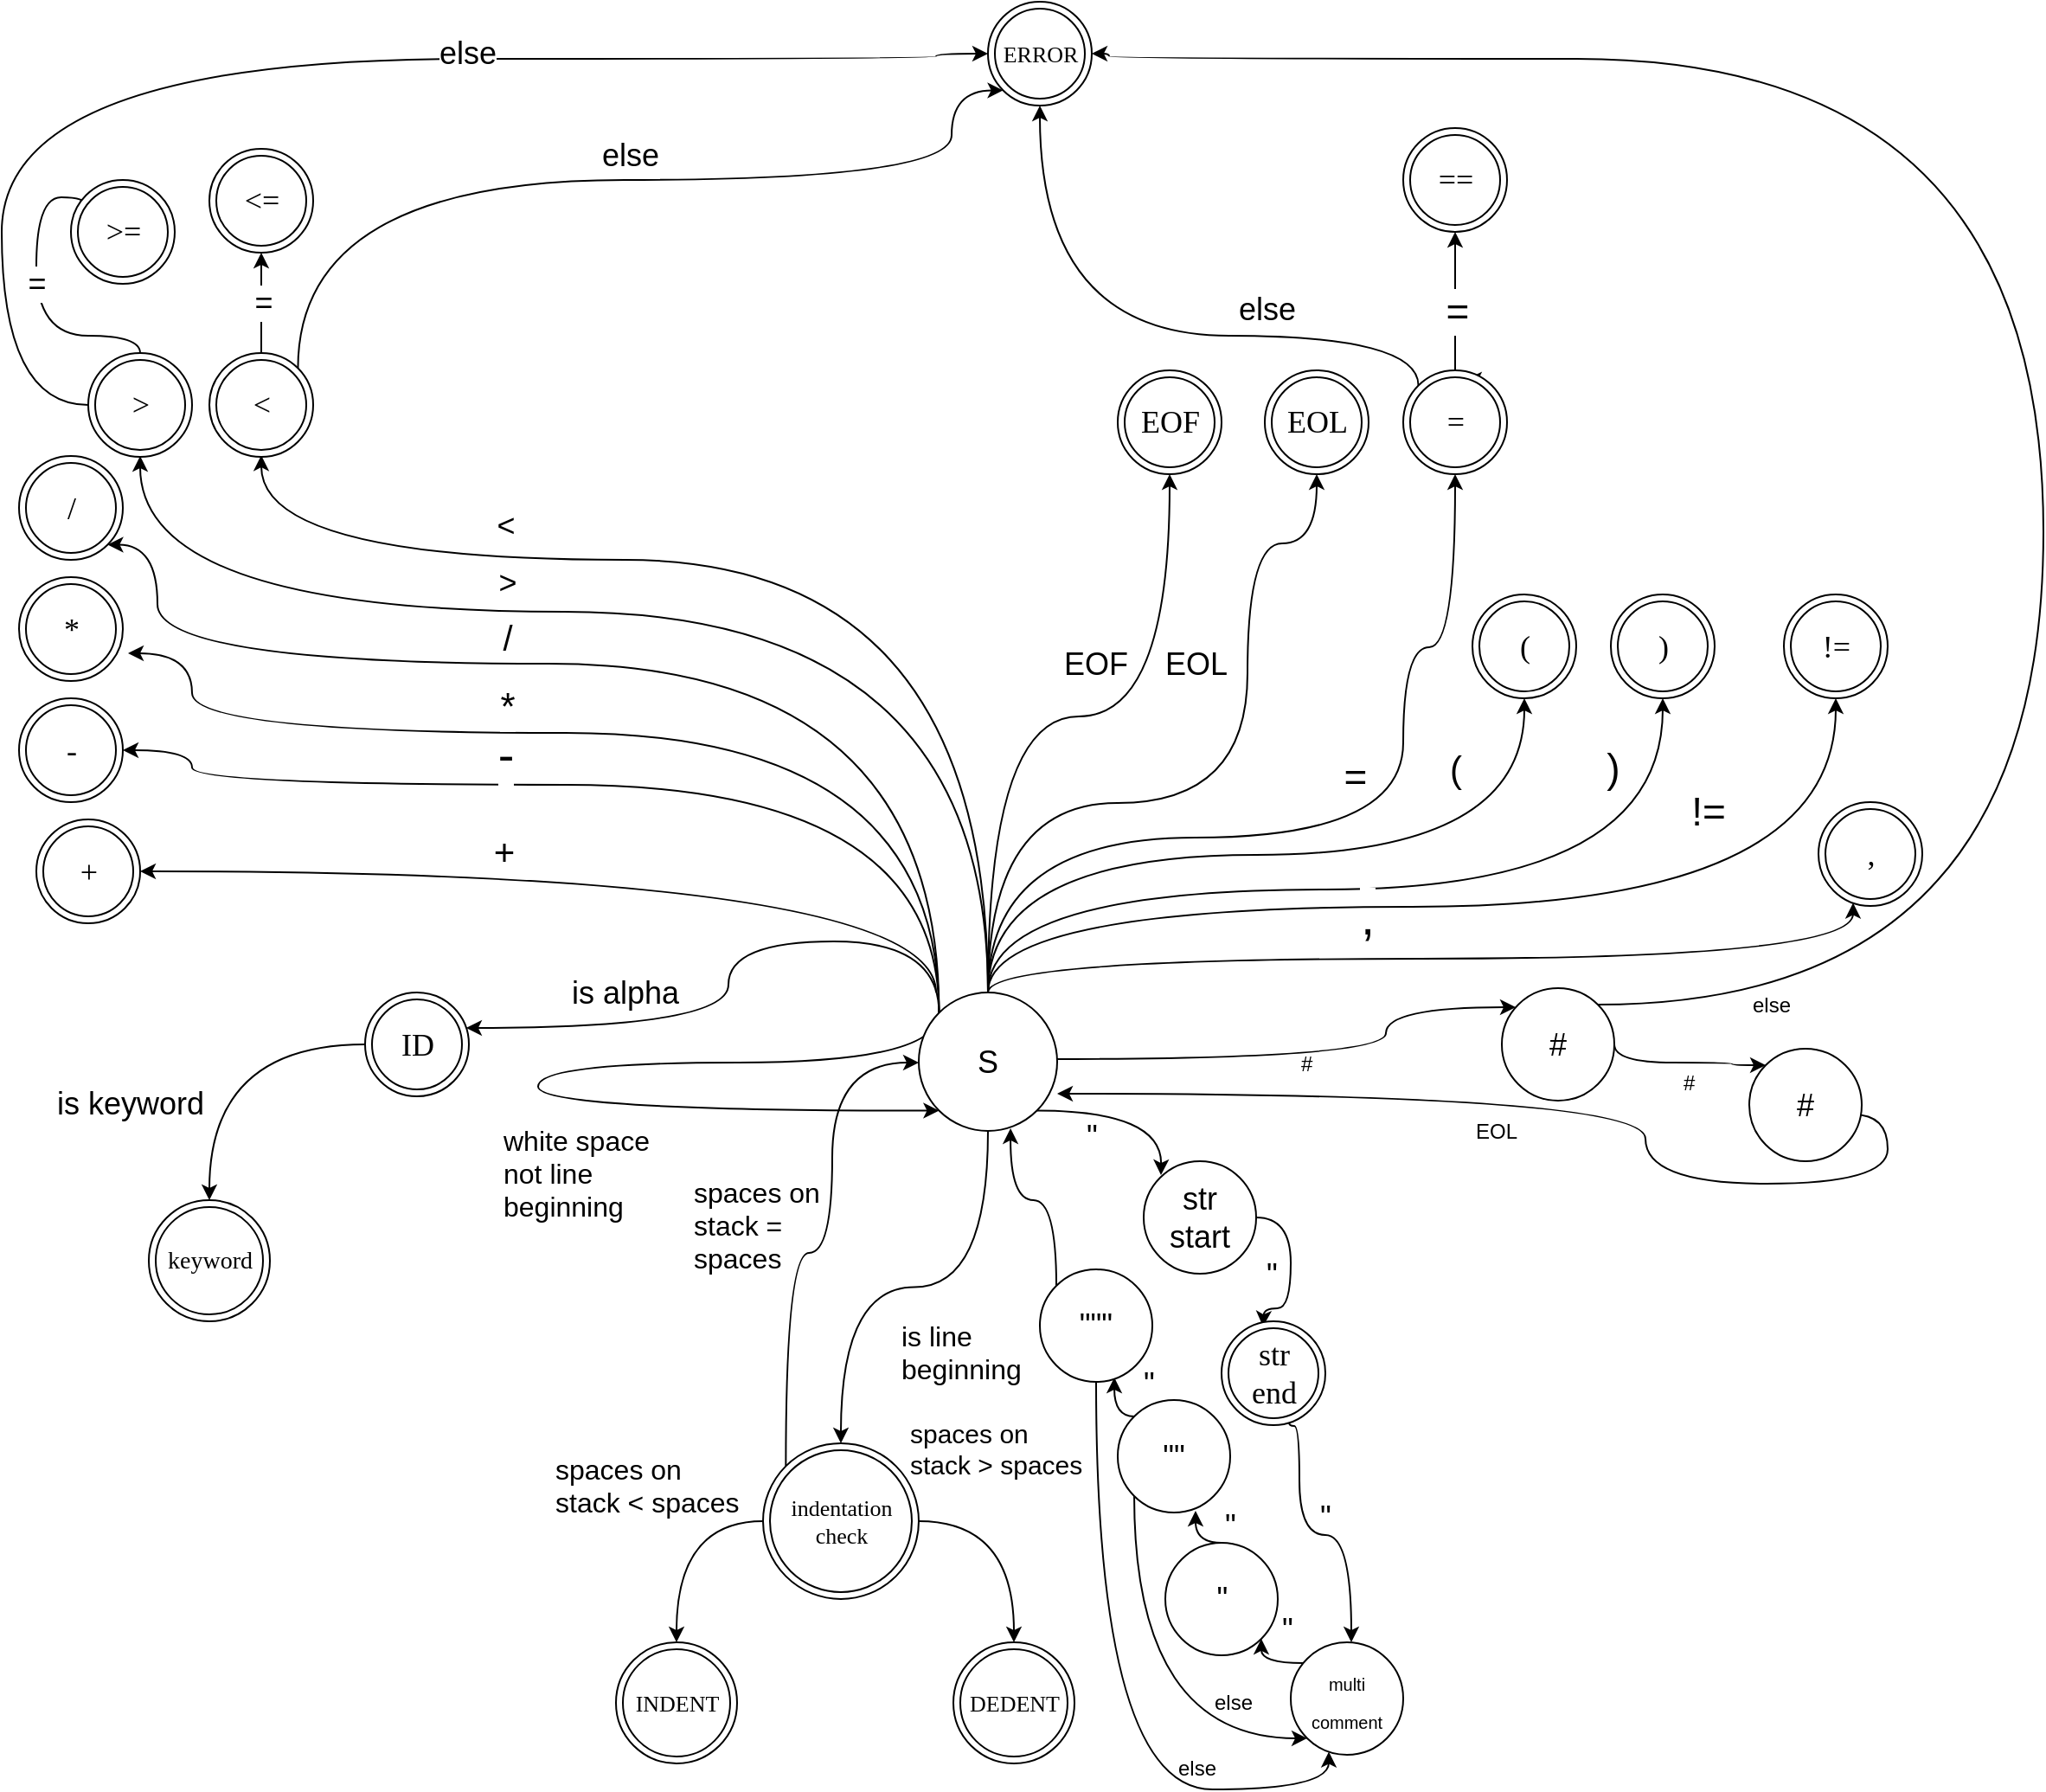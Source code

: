 <mxfile version="12.1.1" type="device" pages="1"><diagram id="ookkSnt-5DKXbz4JokuE" name="Page-1"><mxGraphModel dx="1339" dy="1917" grid="1" gridSize="10" guides="1" tooltips="1" connect="1" arrows="1" fold="1" page="1" pageScale="1" pageWidth="827" pageHeight="1169" math="0" shadow="0"><root><mxCell id="0"/><mxCell id="1" parent="0"/><mxCell id="phEVHog4hxKk8a_AKW_x-33" style="edgeStyle=orthogonalEdgeStyle;orthogonalLoop=1;jettySize=auto;html=1;curved=1;entryX=1;entryY=0.5;entryDx=0;entryDy=0;fontSize=18;" parent="1" target="phEVHog4hxKk8a_AKW_x-7" edge="1"><mxGeometry relative="1" as="geometry"><mxPoint x="580" y="569.5" as="sourcePoint"/><mxPoint x="180" y="509.5" as="targetPoint"/><Array as="points"><mxPoint x="580" y="499.5"/></Array></mxGeometry></mxCell><mxCell id="phEVHog4hxKk8a_AKW_x-34" value="&lt;font style=&quot;font-size: 21px;&quot;&gt;&lt;font style=&quot;font-size: 21px;&quot;&gt;+&lt;/font&gt;&lt;/font&gt;" style="text;html=1;resizable=0;points=[];align=center;verticalAlign=middle;labelBackgroundColor=#ffffff;fontSize=21;" parent="phEVHog4hxKk8a_AKW_x-33" vertex="1" connectable="0"><mxGeometry x="0.018" y="4" relative="1" as="geometry"><mxPoint x="-50" y="-16" as="offset"/></mxGeometry></mxCell><mxCell id="phEVHog4hxKk8a_AKW_x-44" style="edgeStyle=orthogonalEdgeStyle;orthogonalLoop=1;jettySize=auto;html=1;exitX=0;exitY=0;exitDx=0;exitDy=0;entryX=1;entryY=0.5;entryDx=0;entryDy=0;curved=1;fontSize=18;" parent="1" source="phEVHog4hxKk8a_AKW_x-1" target="phEVHog4hxKk8a_AKW_x-9" edge="1"><mxGeometry relative="1" as="geometry"><Array as="points"><mxPoint x="582" y="449.5"/><mxPoint x="150" y="449.5"/><mxPoint x="150" y="429.5"/></Array></mxGeometry></mxCell><mxCell id="phEVHog4hxKk8a_AKW_x-45" value="&lt;font style=&quot;font-size: 28px;&quot;&gt;-&lt;/font&gt;" style="text;html=1;resizable=0;points=[];align=center;verticalAlign=top;labelBackgroundColor=#ffffff;fontSize=28;" parent="phEVHog4hxKk8a_AKW_x-44" vertex="1" connectable="0"><mxGeometry x="0.173" y="17" relative="1" as="geometry"><mxPoint x="-17.5" y="-58" as="offset"/></mxGeometry></mxCell><mxCell id="phEVHog4hxKk8a_AKW_x-46" style="edgeStyle=orthogonalEdgeStyle;curved=1;orthogonalLoop=1;jettySize=auto;html=1;exitX=0;exitY=0;exitDx=0;exitDy=0;fontSize=18;" parent="1" source="phEVHog4hxKk8a_AKW_x-1" edge="1"><mxGeometry relative="1" as="geometry"><mxPoint x="113" y="373.5" as="targetPoint"/><Array as="points"><mxPoint x="582" y="419.5"/><mxPoint x="150" y="419.5"/><mxPoint x="150" y="373.5"/></Array></mxGeometry></mxCell><mxCell id="phEVHog4hxKk8a_AKW_x-51" value="&lt;font style=&quot;font-size: 22px;&quot;&gt;*&lt;/font&gt;" style="text;html=1;resizable=0;points=[];align=center;verticalAlign=middle;labelBackgroundColor=#ffffff;fontSize=22;" parent="phEVHog4hxKk8a_AKW_x-46" vertex="1" connectable="0"><mxGeometry x="0.217" y="-1" relative="1" as="geometry"><mxPoint y="-14" as="offset"/></mxGeometry></mxCell><mxCell id="phEVHog4hxKk8a_AKW_x-49" style="edgeStyle=orthogonalEdgeStyle;curved=1;orthogonalLoop=1;jettySize=auto;html=1;exitX=0;exitY=0;exitDx=0;exitDy=0;entryX=1;entryY=1;entryDx=0;entryDy=0;fontSize=18;" parent="1" source="phEVHog4hxKk8a_AKW_x-1" target="phEVHog4hxKk8a_AKW_x-14" edge="1"><mxGeometry relative="1" as="geometry"><mxPoint x="150" y="319.5" as="targetPoint"/><Array as="points"><mxPoint x="582" y="379.5"/><mxPoint x="130" y="379.5"/><mxPoint x="130" y="310.5"/></Array></mxGeometry></mxCell><mxCell id="phEVHog4hxKk8a_AKW_x-50" value="&lt;font style=&quot;font-size: 20px;&quot;&gt;/&lt;/font&gt;" style="text;html=1;resizable=0;points=[];align=center;verticalAlign=middle;labelBackgroundColor=#ffffff;fontSize=20;" parent="phEVHog4hxKk8a_AKW_x-49" vertex="1" connectable="0"><mxGeometry x="0.181" y="1" relative="1" as="geometry"><mxPoint x="-8" y="-17" as="offset"/></mxGeometry></mxCell><mxCell id="phEVHog4hxKk8a_AKW_x-52" style="edgeStyle=orthogonalEdgeStyle;curved=1;orthogonalLoop=1;jettySize=auto;html=1;exitX=1;exitY=0.5;exitDx=0;exitDy=0;fontSize=18;" parent="1" edge="1"><mxGeometry relative="1" as="geometry"><Array as="points"><mxPoint x="840" y="608"/><mxPoint x="840" y="578"/></Array><mxPoint x="645" y="608" as="sourcePoint"/><mxPoint x="915" y="578" as="targetPoint"/></mxGeometry></mxCell><mxCell id="phEVHog4hxKk8a_AKW_x-53" style="edgeStyle=orthogonalEdgeStyle;curved=1;orthogonalLoop=1;jettySize=auto;html=1;exitX=0.5;exitY=0;exitDx=0;exitDy=0;entryX=0.5;entryY=1;entryDx=0;entryDy=0;fontSize=18;" parent="1" source="phEVHog4hxKk8a_AKW_x-1" edge="1"><mxGeometry relative="1" as="geometry"><mxPoint x="120" y="259.5" as="targetPoint"/><Array as="points"><mxPoint x="610" y="349.5"/><mxPoint x="120" y="349.5"/></Array></mxGeometry></mxCell><mxCell id="phEVHog4hxKk8a_AKW_x-54" value="&lt;font style=&quot;font-size: 18px;&quot;&gt;&amp;gt;&lt;/font&gt;" style="text;html=1;resizable=0;points=[];align=center;verticalAlign=middle;labelBackgroundColor=#ffffff;fontSize=18;" parent="phEVHog4hxKk8a_AKW_x-53" vertex="1" connectable="0"><mxGeometry x="0.154" relative="1" as="geometry"><mxPoint x="-37" y="-17" as="offset"/></mxGeometry></mxCell><mxCell id="phEVHog4hxKk8a_AKW_x-55" style="edgeStyle=orthogonalEdgeStyle;curved=1;orthogonalLoop=1;jettySize=auto;html=1;fontSize=18;" parent="1" source="phEVHog4hxKk8a_AKW_x-1" edge="1"><mxGeometry relative="1" as="geometry"><mxPoint x="190" y="259.08" as="targetPoint"/><Array as="points"><mxPoint x="610" y="319.5"/><mxPoint x="190" y="319.5"/></Array></mxGeometry></mxCell><mxCell id="phEVHog4hxKk8a_AKW_x-56" value="&lt;font style=&quot;font-size: 18px;&quot;&gt;&amp;lt;&lt;/font&gt;" style="text;html=1;resizable=0;points=[];align=center;verticalAlign=middle;labelBackgroundColor=#ffffff;fontSize=18;" parent="phEVHog4hxKk8a_AKW_x-55" vertex="1" connectable="0"><mxGeometry x="0.36" y="2" relative="1" as="geometry"><mxPoint x="-32.5" y="-22" as="offset"/></mxGeometry></mxCell><mxCell id="phEVHog4hxKk8a_AKW_x-73" style="edgeStyle=orthogonalEdgeStyle;curved=1;orthogonalLoop=1;jettySize=auto;html=1;exitX=0;exitY=0;exitDx=0;exitDy=0;fontSize=18;" parent="1" source="phEVHog4hxKk8a_AKW_x-1" target="phEVHog4hxKk8a_AKW_x-24" edge="1"><mxGeometry relative="1" as="geometry"><Array as="points"><mxPoint x="582" y="540"/><mxPoint x="460" y="540"/><mxPoint x="460" y="590"/></Array></mxGeometry></mxCell><mxCell id="Kf4OGwQjmnl409fR8g-T-22" value="is alpha" style="text;html=1;resizable=0;points=[];align=center;verticalAlign=middle;labelBackgroundColor=#ffffff;fontSize=18;" parent="phEVHog4hxKk8a_AKW_x-73" vertex="1" connectable="0"><mxGeometry x="0.328" y="-7" relative="1" as="geometry"><mxPoint x="-31" y="-13.5" as="offset"/></mxGeometry></mxCell><mxCell id="phEVHog4hxKk8a_AKW_x-75" style="edgeStyle=orthogonalEdgeStyle;curved=1;orthogonalLoop=1;jettySize=auto;html=1;exitX=0.5;exitY=0;exitDx=0;exitDy=0;entryX=0.5;entryY=1;entryDx=0;entryDy=0;fontSize=18;" parent="1" source="phEVHog4hxKk8a_AKW_x-1" target="phEVHog4hxKk8a_AKW_x-22" edge="1"><mxGeometry relative="1" as="geometry"><Array as="points"><mxPoint x="610" y="410"/><mxPoint x="715" y="410"/></Array></mxGeometry></mxCell><mxCell id="phEVHog4hxKk8a_AKW_x-76" value="&lt;font style=&quot;font-size: 18px;&quot;&gt;EOF&lt;/font&gt;" style="text;html=1;resizable=0;points=[];align=center;verticalAlign=middle;labelBackgroundColor=#ffffff;fontSize=18;" parent="phEVHog4hxKk8a_AKW_x-75" vertex="1" connectable="0"><mxGeometry x="0.111" y="6" relative="1" as="geometry"><mxPoint x="-3" y="-24" as="offset"/></mxGeometry></mxCell><mxCell id="phEVHog4hxKk8a_AKW_x-77" style="edgeStyle=orthogonalEdgeStyle;curved=1;orthogonalLoop=1;jettySize=auto;html=1;exitX=0.5;exitY=0;exitDx=0;exitDy=0;entryX=0.5;entryY=1;entryDx=0;entryDy=0;fontSize=18;" parent="1" source="phEVHog4hxKk8a_AKW_x-1" target="phEVHog4hxKk8a_AKW_x-21" edge="1"><mxGeometry relative="1" as="geometry"><mxPoint x="800" y="280" as="targetPoint"/><Array as="points"><mxPoint x="610" y="460"/><mxPoint x="760" y="460"/><mxPoint x="760" y="310"/><mxPoint x="800" y="310"/></Array></mxGeometry></mxCell><mxCell id="phEVHog4hxKk8a_AKW_x-78" value="&lt;font style=&quot;font-size: 18px;&quot;&gt;EOL&lt;/font&gt;" style="text;html=1;resizable=0;points=[];align=center;verticalAlign=middle;labelBackgroundColor=#ffffff;fontSize=18;" parent="phEVHog4hxKk8a_AKW_x-77" vertex="1" connectable="0"><mxGeometry x="0.216" y="7" relative="1" as="geometry"><mxPoint x="-23" y="-42" as="offset"/></mxGeometry></mxCell><mxCell id="phEVHog4hxKk8a_AKW_x-81" style="edgeStyle=orthogonalEdgeStyle;curved=1;orthogonalLoop=1;jettySize=auto;html=1;exitX=0.5;exitY=0;exitDx=0;exitDy=0;entryX=0.5;entryY=1;entryDx=0;entryDy=0;fontSize=18;" parent="1" source="phEVHog4hxKk8a_AKW_x-1" target="phEVHog4hxKk8a_AKW_x-23" edge="1"><mxGeometry relative="1" as="geometry"><mxPoint x="870" y="250" as="targetPoint"/><Array as="points"><mxPoint x="610" y="480"/><mxPoint x="850" y="480"/><mxPoint x="850" y="370"/><mxPoint x="880" y="370"/></Array></mxGeometry></mxCell><mxCell id="Kf4OGwQjmnl409fR8g-T-23" value="&lt;font style=&quot;font-size: 23px;&quot;&gt;=&lt;/font&gt;" style="text;html=1;resizable=0;points=[];align=center;verticalAlign=middle;labelBackgroundColor=#ffffff;fontSize=23;" parent="phEVHog4hxKk8a_AKW_x-81" vertex="1" connectable="0"><mxGeometry x="-0.089" y="5" relative="1" as="geometry"><mxPoint x="42" y="-30.5" as="offset"/></mxGeometry></mxCell><mxCell id="Kf4OGwQjmnl409fR8g-T-13" style="edgeStyle=orthogonalEdgeStyle;orthogonalLoop=1;jettySize=auto;html=1;exitX=0.5;exitY=0;exitDx=0;exitDy=0;curved=1;fontSize=18;" parent="1" source="phEVHog4hxKk8a_AKW_x-1" target="phEVHog4hxKk8a_AKW_x-10" edge="1"><mxGeometry relative="1" as="geometry"><Array as="points"><mxPoint x="610" y="490"/><mxPoint x="920" y="490"/></Array></mxGeometry></mxCell><mxCell id="Kf4OGwQjmnl409fR8g-T-14" value="&lt;font style=&quot;font-size: 21px;&quot;&gt;(&lt;/font&gt;" style="text;html=1;resizable=0;points=[];align=center;verticalAlign=middle;labelBackgroundColor=#ffffff;fontSize=21;" parent="Kf4OGwQjmnl409fR8g-T-13" vertex="1" connectable="0"><mxGeometry x="0.19" relative="1" as="geometry"><mxPoint x="64" y="-50" as="offset"/></mxGeometry></mxCell><mxCell id="Kf4OGwQjmnl409fR8g-T-15" style="edgeStyle=orthogonalEdgeStyle;curved=1;orthogonalLoop=1;jettySize=auto;html=1;entryX=0.5;entryY=1;entryDx=0;entryDy=0;fontSize=18;" parent="1" source="phEVHog4hxKk8a_AKW_x-1" target="phEVHog4hxKk8a_AKW_x-11" edge="1"><mxGeometry relative="1" as="geometry"><Array as="points"><mxPoint x="610" y="510"/><mxPoint x="1000" y="510"/></Array></mxGeometry></mxCell><mxCell id="Kf4OGwQjmnl409fR8g-T-17" value="&lt;font style=&quot;font-size: 23px;&quot;&gt;)&lt;/font&gt;" style="text;html=1;resizable=0;points=[];align=center;verticalAlign=middle;labelBackgroundColor=#ffffff;fontSize=23;" parent="Kf4OGwQjmnl409fR8g-T-15" vertex="1" connectable="0"><mxGeometry x="0.053" relative="1" as="geometry"><mxPoint x="125.5" y="-70" as="offset"/></mxGeometry></mxCell><mxCell id="Kf4OGwQjmnl409fR8g-T-24" style="edgeStyle=orthogonalEdgeStyle;curved=1;orthogonalLoop=1;jettySize=auto;html=1;fontSize=13;" parent="1" source="phEVHog4hxKk8a_AKW_x-1" target="phEVHog4hxKk8a_AKW_x-12" edge="1"><mxGeometry relative="1" as="geometry"><Array as="points"><mxPoint x="610" y="550"/><mxPoint x="1110" y="550"/></Array></mxGeometry></mxCell><mxCell id="Kf4OGwQjmnl409fR8g-T-26" value="&lt;font style=&quot;font-size: 29px;&quot;&gt;,&lt;/font&gt;" style="text;html=1;resizable=0;points=[];align=center;verticalAlign=middle;labelBackgroundColor=#ffffff;fontSize=29;" parent="Kf4OGwQjmnl409fR8g-T-24" vertex="1" connectable="0"><mxGeometry x="-0.116" y="-3" relative="1" as="geometry"><mxPoint x="-6" y="-27" as="offset"/></mxGeometry></mxCell><mxCell id="Kf4OGwQjmnl409fR8g-T-33" style="edgeStyle=orthogonalEdgeStyle;curved=1;orthogonalLoop=1;jettySize=auto;html=1;exitX=0.5;exitY=1;exitDx=0;exitDy=0;fontSize=29;" parent="1" source="phEVHog4hxKk8a_AKW_x-1" target="phEVHog4hxKk8a_AKW_x-27" edge="1"><mxGeometry relative="1" as="geometry"/></mxCell><mxCell id="Kf4OGwQjmnl409fR8g-T-50" style="edgeStyle=orthogonalEdgeStyle;curved=1;orthogonalLoop=1;jettySize=auto;html=1;exitX=0.5;exitY=0;exitDx=0;exitDy=0;entryX=0.5;entryY=1;entryDx=0;entryDy=0;fontSize=16;" parent="1" source="phEVHog4hxKk8a_AKW_x-1" target="phEVHog4hxKk8a_AKW_x-19" edge="1"><mxGeometry relative="1" as="geometry"><Array as="points"><mxPoint x="610" y="520"/><mxPoint x="1100" y="520"/></Array></mxGeometry></mxCell><mxCell id="Kf4OGwQjmnl409fR8g-T-60" style="edgeStyle=orthogonalEdgeStyle;curved=1;orthogonalLoop=1;jettySize=auto;html=1;exitX=0;exitY=0;exitDx=0;exitDy=0;fontSize=16;entryX=0;entryY=1;entryDx=0;entryDy=0;" parent="1" source="phEVHog4hxKk8a_AKW_x-1" target="phEVHog4hxKk8a_AKW_x-1" edge="1"><mxGeometry relative="1" as="geometry"><mxPoint x="350" y="760" as="targetPoint"/><Array as="points"><mxPoint x="582" y="610"/><mxPoint x="350" y="610"/><mxPoint x="350" y="638"/></Array></mxGeometry></mxCell><mxCell id="D40imSKEfPFC3WLuh7PR-13" style="edgeStyle=orthogonalEdgeStyle;curved=1;orthogonalLoop=1;jettySize=auto;html=1;exitX=1;exitY=1;exitDx=0;exitDy=0;entryX=0.5;entryY=0;entryDx=0;entryDy=0;" edge="1" parent="1" source="phEVHog4hxKk8a_AKW_x-1"><mxGeometry relative="1" as="geometry"><mxPoint x="710" y="675" as="targetPoint"/></mxGeometry></mxCell><mxCell id="phEVHog4hxKk8a_AKW_x-1" value="&lt;font style=&quot;font-size: 18px;&quot;&gt;S&lt;/font&gt;" style="ellipse;whiteSpace=wrap;html=1;aspect=fixed;fontSize=18;" parent="1" vertex="1"><mxGeometry x="570" y="569.5" width="80" height="80" as="geometry"/></mxCell><mxCell id="phEVHog4hxKk8a_AKW_x-7" value="&lt;font style=&quot;font-size: 18px;&quot;&gt;+&lt;/font&gt;" style="ellipse;shape=doubleEllipse;html=1;dashed=0;whitespace=wrap;aspect=fixed;fontFamily=Verdana;fontSize=18;" parent="1" vertex="1"><mxGeometry x="60" y="469.5" width="60" height="60" as="geometry"/></mxCell><mxCell id="phEVHog4hxKk8a_AKW_x-9" value="&lt;font style=&quot;font-size: 18px;&quot;&gt;-&lt;/font&gt;" style="ellipse;shape=doubleEllipse;html=1;dashed=0;whitespace=wrap;aspect=fixed;fontFamily=Verdana;fontSize=18;" parent="1" vertex="1"><mxGeometry x="50" y="399.5" width="60" height="60" as="geometry"/></mxCell><mxCell id="phEVHog4hxKk8a_AKW_x-10" value="&lt;font style=&quot;font-size: 18px;&quot;&gt;(&lt;/font&gt;" style="ellipse;shape=doubleEllipse;html=1;dashed=0;whitespace=wrap;aspect=fixed;fontFamily=Verdana;fontSize=18;" parent="1" vertex="1"><mxGeometry x="890" y="339.5" width="60" height="60" as="geometry"/></mxCell><mxCell id="phEVHog4hxKk8a_AKW_x-11" value="&lt;font style=&quot;font-size: 18px;&quot;&gt;)&lt;/font&gt;" style="ellipse;shape=doubleEllipse;html=1;dashed=0;whitespace=wrap;aspect=fixed;fontFamily=Verdana;fontSize=18;" parent="1" vertex="1"><mxGeometry x="970" y="339.5" width="60" height="60" as="geometry"/></mxCell><mxCell id="phEVHog4hxKk8a_AKW_x-12" value="&lt;font style=&quot;font-size: 18px;&quot;&gt;,&lt;/font&gt;" style="ellipse;shape=doubleEllipse;html=1;dashed=0;whitespace=wrap;aspect=fixed;fontFamily=Verdana;fontSize=18;" parent="1" vertex="1"><mxGeometry x="1090" y="459.5" width="60" height="60" as="geometry"/></mxCell><mxCell id="phEVHog4hxKk8a_AKW_x-13" value="&lt;font style=&quot;font-size: 18px;&quot;&gt;*&lt;/font&gt;" style="ellipse;shape=doubleEllipse;html=1;dashed=0;whitespace=wrap;aspect=fixed;fontFamily=Verdana;fontSize=18;" parent="1" vertex="1"><mxGeometry x="50" y="329.5" width="60" height="60" as="geometry"/></mxCell><mxCell id="phEVHog4hxKk8a_AKW_x-14" value="&lt;font style=&quot;font-size: 18px;&quot;&gt;/&lt;/font&gt;" style="ellipse;shape=doubleEllipse;html=1;dashed=0;whitespace=wrap;aspect=fixed;fontFamily=Verdana;fontSize=18;" parent="1" vertex="1"><mxGeometry x="50" y="259.5" width="60" height="60" as="geometry"/></mxCell><mxCell id="phEVHog4hxKk8a_AKW_x-63" style="edgeStyle=orthogonalEdgeStyle;curved=1;orthogonalLoop=1;jettySize=auto;html=1;exitX=0;exitY=0.5;exitDx=0;exitDy=0;entryX=0;entryY=0.5;entryDx=0;entryDy=0;fontSize=18;" parent="1" source="phEVHog4hxKk8a_AKW_x-15" target="phEVHog4hxKk8a_AKW_x-59" edge="1"><mxGeometry relative="1" as="geometry"><mxPoint x="120" y="30" as="targetPoint"/><Array as="points"><mxPoint x="40" y="230"/><mxPoint x="40" y="30"/><mxPoint x="580" y="30"/></Array></mxGeometry></mxCell><mxCell id="phEVHog4hxKk8a_AKW_x-84" value="&lt;font style=&quot;font-size: 18px;&quot;&gt;else&lt;/font&gt;" style="text;html=1;resizable=0;points=[];align=center;verticalAlign=middle;labelBackgroundColor=#ffffff;fontSize=18;" parent="phEVHog4hxKk8a_AKW_x-63" vertex="1" connectable="0"><mxGeometry x="0.271" y="-1" relative="1" as="geometry"><mxPoint x="-4" y="-4" as="offset"/></mxGeometry></mxCell><mxCell id="phEVHog4hxKk8a_AKW_x-85" style="edgeStyle=orthogonalEdgeStyle;curved=1;orthogonalLoop=1;jettySize=auto;html=1;exitX=0.5;exitY=0;exitDx=0;exitDy=0;entryX=0;entryY=0;entryDx=0;entryDy=0;fontSize=18;" parent="1" source="phEVHog4hxKk8a_AKW_x-15" target="phEVHog4hxKk8a_AKW_x-18" edge="1"><mxGeometry relative="1" as="geometry"><mxPoint x="60" y="110" as="targetPoint"/><Array as="points"><mxPoint x="120" y="190"/><mxPoint x="60" y="190"/><mxPoint x="60" y="110"/></Array></mxGeometry></mxCell><mxCell id="phEVHog4hxKk8a_AKW_x-87" value="&lt;font style=&quot;font-size: 18px;&quot;&gt;=&lt;/font&gt;" style="text;html=1;resizable=0;points=[];align=center;verticalAlign=middle;labelBackgroundColor=#ffffff;fontSize=18;" parent="phEVHog4hxKk8a_AKW_x-85" vertex="1" connectable="0"><mxGeometry x="0.039" y="-4" relative="1" as="geometry"><mxPoint x="-4" y="-6.5" as="offset"/></mxGeometry></mxCell><mxCell id="phEVHog4hxKk8a_AKW_x-15" value="&lt;font style=&quot;font-size: 18px;&quot;&gt;&amp;gt;&lt;/font&gt;" style="ellipse;shape=doubleEllipse;html=1;dashed=0;whitespace=wrap;aspect=fixed;fontFamily=Verdana;fontSize=18;" parent="1" vertex="1"><mxGeometry x="90" y="200" width="60" height="60" as="geometry"/></mxCell><mxCell id="phEVHog4hxKk8a_AKW_x-60" style="edgeStyle=orthogonalEdgeStyle;curved=1;orthogonalLoop=1;jettySize=auto;html=1;exitX=0.5;exitY=0;exitDx=0;exitDy=0;fontSize=18;" parent="1" source="phEVHog4hxKk8a_AKW_x-16" target="phEVHog4hxKk8a_AKW_x-17" edge="1"><mxGeometry relative="1" as="geometry"/></mxCell><mxCell id="phEVHog4hxKk8a_AKW_x-82" style="edgeStyle=orthogonalEdgeStyle;curved=1;orthogonalLoop=1;jettySize=auto;html=1;exitX=1;exitY=0;exitDx=0;exitDy=0;entryX=0;entryY=1;entryDx=0;entryDy=0;fontSize=18;" parent="1" source="phEVHog4hxKk8a_AKW_x-16" target="phEVHog4hxKk8a_AKW_x-59" edge="1"><mxGeometry relative="1" as="geometry"><Array as="points"><mxPoint x="211" y="100"/><mxPoint x="589" y="100"/></Array></mxGeometry></mxCell><mxCell id="phEVHog4hxKk8a_AKW_x-83" value="&lt;font style=&quot;font-size: 18px;&quot;&gt;else&lt;/font&gt;" style="text;html=1;resizable=0;points=[];align=center;verticalAlign=middle;labelBackgroundColor=#ffffff;fontSize=18;" parent="phEVHog4hxKk8a_AKW_x-82" vertex="1" connectable="0"><mxGeometry x="0.054" y="-1" relative="1" as="geometry"><mxPoint x="0.5" y="-15" as="offset"/></mxGeometry></mxCell><mxCell id="phEVHog4hxKk8a_AKW_x-16" value="&lt;font style=&quot;font-size: 18px;&quot;&gt;&amp;lt;&lt;/font&gt;" style="ellipse;shape=doubleEllipse;html=1;dashed=0;whitespace=wrap;aspect=fixed;fontFamily=Verdana;fontSize=18;" parent="1" vertex="1"><mxGeometry x="160" y="200" width="60" height="60" as="geometry"/></mxCell><mxCell id="phEVHog4hxKk8a_AKW_x-17" value="&lt;font style=&quot;font-size: 18px;&quot;&gt;&amp;lt;&lt;/font&gt;&lt;font style=&quot;font-size: 18px;&quot;&gt;=&lt;/font&gt;" style="ellipse;shape=doubleEllipse;html=1;dashed=0;whitespace=wrap;aspect=fixed;fontFamily=Verdana;fontSize=18;" parent="1" vertex="1"><mxGeometry x="160" y="82" width="60" height="60" as="geometry"/></mxCell><mxCell id="phEVHog4hxKk8a_AKW_x-18" value="&lt;font style=&quot;font-size: 18px;&quot;&gt;&amp;gt;&lt;font style=&quot;font-size: 18px;&quot;&gt;=&lt;/font&gt;&lt;/font&gt;" style="ellipse;shape=doubleEllipse;html=1;dashed=0;whitespace=wrap;aspect=fixed;fontFamily=Verdana;fontSize=18;" parent="1" vertex="1"><mxGeometry x="80" y="100" width="60" height="60" as="geometry"/></mxCell><mxCell id="phEVHog4hxKk8a_AKW_x-19" value="&lt;font style=&quot;font-size: 18px;&quot;&gt;!=&lt;/font&gt;" style="ellipse;shape=doubleEllipse;html=1;dashed=0;whitespace=wrap;aspect=fixed;fontFamily=Verdana;fontSize=18;" parent="1" vertex="1"><mxGeometry x="1070" y="339.5" width="60" height="60" as="geometry"/></mxCell><mxCell id="phEVHog4hxKk8a_AKW_x-20" value="&lt;font style=&quot;font-size: 18px;&quot;&gt;==&lt;/font&gt;" style="ellipse;shape=doubleEllipse;html=1;dashed=0;whitespace=wrap;aspect=fixed;fontFamily=Verdana;fontSize=18;" parent="1" vertex="1"><mxGeometry x="850" y="70" width="60" height="60" as="geometry"/></mxCell><mxCell id="phEVHog4hxKk8a_AKW_x-21" value="&lt;font style=&quot;font-size: 18px;&quot;&gt;EOL&lt;/font&gt;" style="ellipse;shape=doubleEllipse;html=1;dashed=0;whitespace=wrap;aspect=fixed;fontFamily=Verdana;fontSize=18;" parent="1" vertex="1"><mxGeometry x="770" y="210" width="60" height="60" as="geometry"/></mxCell><mxCell id="phEVHog4hxKk8a_AKW_x-22" value="&lt;font style=&quot;font-size: 18px;&quot;&gt;EOF&lt;/font&gt;" style="ellipse;shape=doubleEllipse;html=1;dashed=0;whitespace=wrap;aspect=fixed;fontFamily=Verdana;fontSize=18;" parent="1" vertex="1"><mxGeometry x="685" y="210" width="60" height="60" as="geometry"/></mxCell><mxCell id="Kf4OGwQjmnl409fR8g-T-1" style="edgeStyle=orthogonalEdgeStyle;rounded=0;orthogonalLoop=1;jettySize=auto;html=1;exitX=1;exitY=0;exitDx=0;exitDy=0;fontSize=18;" parent="1" source="phEVHog4hxKk8a_AKW_x-23" edge="1"><mxGeometry relative="1" as="geometry"><mxPoint x="891" y="220" as="targetPoint"/></mxGeometry></mxCell><mxCell id="Kf4OGwQjmnl409fR8g-T-6" style="edgeStyle=orthogonalEdgeStyle;rounded=0;orthogonalLoop=1;jettySize=auto;html=1;exitX=0.5;exitY=0;exitDx=0;exitDy=0;fontSize=18;" parent="1" source="phEVHog4hxKk8a_AKW_x-23" target="phEVHog4hxKk8a_AKW_x-20" edge="1"><mxGeometry relative="1" as="geometry"><Array as="points"><mxPoint x="880" y="170"/><mxPoint x="880" y="170"/></Array></mxGeometry></mxCell><mxCell id="Kf4OGwQjmnl409fR8g-T-30" style="edgeStyle=orthogonalEdgeStyle;curved=1;orthogonalLoop=1;jettySize=auto;html=1;exitX=0;exitY=0;exitDx=0;exitDy=0;fontSize=29;" parent="1" source="phEVHog4hxKk8a_AKW_x-23" target="phEVHog4hxKk8a_AKW_x-59" edge="1"><mxGeometry relative="1" as="geometry"><Array as="points"><mxPoint x="859" y="190"/><mxPoint x="640" y="190"/></Array></mxGeometry></mxCell><mxCell id="phEVHog4hxKk8a_AKW_x-23" value="&lt;font style=&quot;font-size: 18px;&quot;&gt;=&lt;/font&gt;" style="ellipse;shape=doubleEllipse;html=1;dashed=0;whitespace=wrap;aspect=fixed;fontFamily=Verdana;fontSize=18;" parent="1" vertex="1"><mxGeometry x="850" y="210" width="60" height="60" as="geometry"/></mxCell><mxCell id="Kf4OGwQjmnl409fR8g-T-19" style="edgeStyle=orthogonalEdgeStyle;curved=1;orthogonalLoop=1;jettySize=auto;html=1;fontSize=18;" parent="1" source="phEVHog4hxKk8a_AKW_x-24" target="phEVHog4hxKk8a_AKW_x-25" edge="1"><mxGeometry relative="1" as="geometry"/></mxCell><mxCell id="phEVHog4hxKk8a_AKW_x-24" value="&lt;font style=&quot;font-size: 18px;&quot;&gt;ID&lt;/font&gt;" style="ellipse;shape=doubleEllipse;html=1;dashed=0;whitespace=wrap;aspect=fixed;fontFamily=Verdana;fontSize=18;" parent="1" vertex="1"><mxGeometry x="250" y="569.5" width="60" height="60" as="geometry"/></mxCell><mxCell id="phEVHog4hxKk8a_AKW_x-25" value="keyword" style="ellipse;shape=doubleEllipse;html=1;dashed=0;whitespace=wrap;aspect=fixed;fontFamily=Verdana;fontSize=14;" parent="1" vertex="1"><mxGeometry x="125" y="689.5" width="70" height="70" as="geometry"/></mxCell><mxCell id="Kf4OGwQjmnl409fR8g-T-35" style="edgeStyle=orthogonalEdgeStyle;curved=1;orthogonalLoop=1;jettySize=auto;html=1;exitX=0;exitY=0.5;exitDx=0;exitDy=0;entryX=0.5;entryY=0;entryDx=0;entryDy=0;fontSize=29;" parent="1" source="phEVHog4hxKk8a_AKW_x-27" target="phEVHog4hxKk8a_AKW_x-29" edge="1"><mxGeometry relative="1" as="geometry"/></mxCell><mxCell id="Kf4OGwQjmnl409fR8g-T-36" style="edgeStyle=orthogonalEdgeStyle;curved=1;orthogonalLoop=1;jettySize=auto;html=1;exitX=1;exitY=0.5;exitDx=0;exitDy=0;entryX=0.5;entryY=0;entryDx=0;entryDy=0;fontSize=29;" parent="1" source="phEVHog4hxKk8a_AKW_x-27" target="phEVHog4hxKk8a_AKW_x-28" edge="1"><mxGeometry relative="1" as="geometry"/></mxCell><mxCell id="Kf4OGwQjmnl409fR8g-T-37" style="edgeStyle=orthogonalEdgeStyle;curved=1;orthogonalLoop=1;jettySize=auto;html=1;exitX=0;exitY=0;exitDx=0;exitDy=0;fontSize=29;" parent="1" source="phEVHog4hxKk8a_AKW_x-27" target="phEVHog4hxKk8a_AKW_x-1" edge="1"><mxGeometry relative="1" as="geometry"><mxPoint x="520" y="610" as="targetPoint"/><Array as="points"><mxPoint x="493" y="720"/><mxPoint x="520" y="720"/><mxPoint x="520" y="610"/></Array></mxGeometry></mxCell><mxCell id="phEVHog4hxKk8a_AKW_x-27" value="&lt;div style=&quot;font-size: 13px;&quot;&gt;indentation&lt;/div&gt;&lt;div style=&quot;font-size: 13px;&quot;&gt;check&lt;br style=&quot;font-size: 13px;&quot;&gt;&lt;/div&gt;" style="ellipse;shape=doubleEllipse;html=1;dashed=0;whitespace=wrap;aspect=fixed;fontFamily=Verdana;fontSize=13;" parent="1" vertex="1"><mxGeometry x="480" y="830" width="90" height="90" as="geometry"/></mxCell><mxCell id="phEVHog4hxKk8a_AKW_x-28" value="DEDENT" style="ellipse;shape=doubleEllipse;html=1;dashed=0;whitespace=wrap;aspect=fixed;fontFamily=Verdana;fontSize=13;" parent="1" vertex="1"><mxGeometry x="590" y="945" width="70" height="70" as="geometry"/></mxCell><mxCell id="phEVHog4hxKk8a_AKW_x-29" value="INDENT" style="ellipse;shape=doubleEllipse;html=1;dashed=0;whitespace=wrap;aspect=fixed;fontFamily=Verdana;fontSize=13;" parent="1" vertex="1"><mxGeometry x="395" y="945" width="70" height="70" as="geometry"/></mxCell><mxCell id="phEVHog4hxKk8a_AKW_x-59" value="ERROR" style="ellipse;shape=doubleEllipse;html=1;dashed=0;whitespace=wrap;aspect=fixed;fontFamily=Verdana;fontSize=13;verticalAlign=middle;" parent="1" vertex="1"><mxGeometry x="610" y="-3" width="60" height="60" as="geometry"/></mxCell><mxCell id="Kf4OGwQjmnl409fR8g-T-18" value="=" style="text;html=1;resizable=0;points=[];align=center;verticalAlign=middle;labelBackgroundColor=#ffffff;fontSize=18;" parent="1" vertex="1" connectable="0"><mxGeometry x="189.786" y="171.857" as="geometry"><mxPoint x="0.5" y="-1" as="offset"/></mxGeometry></mxCell><mxCell id="Kf4OGwQjmnl409fR8g-T-27" value="&lt;font style=&quot;font-size: 23px;&quot;&gt;=&lt;/font&gt;" style="text;html=1;resizable=0;points=[];align=center;verticalAlign=middle;labelBackgroundColor=#ffffff;fontSize=23;" parent="1" vertex="1" connectable="0"><mxGeometry x="880" y="180.167" as="geometry"><mxPoint x="1" y="-4.5" as="offset"/></mxGeometry></mxCell><mxCell id="Kf4OGwQjmnl409fR8g-T-31" value="&lt;font style=&quot;font-size: 18px;&quot;&gt;else&lt;/font&gt;" style="text;html=1;resizable=0;points=[];align=center;verticalAlign=middle;labelBackgroundColor=#ffffff;fontSize=18;" parent="1" vertex="1" connectable="0"><mxGeometry x="770" y="190" as="geometry"><mxPoint x="0.5" y="-15" as="offset"/></mxGeometry></mxCell><mxCell id="Kf4OGwQjmnl409fR8g-T-32" value="&lt;font style=&quot;font-size: 18px&quot;&gt;is keyword&lt;/font&gt;" style="text;html=1;resizable=0;points=[];autosize=1;align=left;verticalAlign=top;spacingTop=-4;fontSize=29;" parent="1" vertex="1"><mxGeometry x="70" y="609.5" width="100" height="40" as="geometry"/></mxCell><mxCell id="Kf4OGwQjmnl409fR8g-T-42" value="&lt;div style=&quot;font-size: 16px&quot;&gt;&lt;font style=&quot;font-size: 16px&quot;&gt;&lt;br&gt;&lt;/font&gt;&lt;/div&gt;" style="text;html=1;resizable=0;points=[];autosize=1;align=left;verticalAlign=top;spacingTop=1;fontSize=16;rotation=0;spacing=0;" parent="1" vertex="1"><mxGeometry x="410" y="660" width="20" height="30" as="geometry"/></mxCell><mxCell id="Kf4OGwQjmnl409fR8g-T-43" value="&lt;div style=&quot;font-size: 16px&quot;&gt;&lt;font style=&quot;font-size: 16px&quot;&gt;spaces on&lt;/font&gt;&lt;/div&gt;&lt;div style=&quot;font-size: 16px&quot;&gt;&lt;font style=&quot;font-size: 16px&quot;&gt; stack &amp;lt; spaces&lt;br&gt;&lt;/font&gt;&lt;/div&gt;" style="text;html=1;resizable=0;points=[];autosize=1;align=left;verticalAlign=top;spacingTop=1;fontSize=16;rotation=0;spacing=0;" parent="1" vertex="1"><mxGeometry x="360" y="830" width="120" height="40" as="geometry"/></mxCell><mxCell id="Kf4OGwQjmnl409fR8g-T-44" value="&lt;div style=&quot;font-size: 15px&quot;&gt;&lt;font style=&quot;font-size: 15px&quot;&gt;spaces on&lt;/font&gt;&lt;/div&gt;&lt;div style=&quot;font-size: 15px&quot;&gt;&lt;font style=&quot;font-size: 15px&quot;&gt; stack &amp;gt; spaces&lt;br&gt;&lt;/font&gt;&lt;/div&gt;" style="text;html=1;resizable=0;points=[];autosize=1;align=left;verticalAlign=top;spacingTop=1;fontSize=16;rotation=0;spacing=0;" parent="1" vertex="1"><mxGeometry x="565" y="810" width="120" height="40" as="geometry"/></mxCell><mxCell id="Kf4OGwQjmnl409fR8g-T-45" value="&lt;div style=&quot;font-size: 16px&quot;&gt;&lt;font style=&quot;font-size: 16px&quot;&gt;spaces on&lt;/font&gt;&lt;/div&gt;&lt;div style=&quot;font-size: 16px&quot;&gt;&lt;font style=&quot;font-size: 16px&quot;&gt; stack =&lt;/font&gt;&lt;/div&gt;&lt;div style=&quot;font-size: 16px&quot;&gt;&lt;font style=&quot;font-size: 16px&quot;&gt; spaces&lt;br&gt;&lt;/font&gt;&lt;/div&gt;" style="text;html=1;resizable=0;points=[];autosize=1;align=left;verticalAlign=top;spacingTop=1;fontSize=16;rotation=0;spacing=0;" parent="1" vertex="1"><mxGeometry x="440" y="669.5" width="90" height="60" as="geometry"/></mxCell><mxCell id="Kf4OGwQjmnl409fR8g-T-46" value="&lt;div&gt;is line&lt;/div&gt;&lt;div&gt; beginning&lt;/div&gt;" style="text;html=1;resizable=0;points=[];autosize=1;align=left;verticalAlign=top;spacingTop=1;fontSize=16;rotation=0;spacing=0;" parent="1" vertex="1"><mxGeometry x="560" y="752.5" width="90" height="40" as="geometry"/></mxCell><mxCell id="Kf4OGwQjmnl409fR8g-T-52" value="&lt;font style=&quot;font-size: 23px&quot;&gt;!=&lt;/font&gt;" style="text;html=1;resizable=0;points=[];align=center;verticalAlign=middle;labelBackgroundColor=#ffffff;fontSize=29;" parent="1" vertex="1" connectable="0"><mxGeometry x="840" y="550" as="geometry"><mxPoint x="186" y="-87" as="offset"/></mxGeometry></mxCell><mxCell id="Kf4OGwQjmnl409fR8g-T-56" value="&lt;div&gt;white space&lt;br&gt;&lt;/div&gt;&lt;div&gt;not line &lt;br&gt;&lt;/div&gt;&lt;div&gt;beginning&lt;br&gt;&lt;/div&gt;" style="text;html=1;resizable=0;points=[];autosize=1;align=left;verticalAlign=top;spacingTop=1;fontSize=16;rotation=0;spacing=0;" parent="1" vertex="1"><mxGeometry x="330" y="639.5" width="100" height="60" as="geometry"/></mxCell><mxCell id="D40imSKEfPFC3WLuh7PR-45" style="edgeStyle=orthogonalEdgeStyle;curved=1;orthogonalLoop=1;jettySize=auto;html=1;exitX=1;exitY=0.5;exitDx=0;exitDy=0;entryX=1;entryY=0.731;entryDx=0;entryDy=0;entryPerimeter=0;" edge="1" parent="1" target="phEVHog4hxKk8a_AKW_x-1"><mxGeometry relative="1" as="geometry"><mxPoint x="1110" y="640" as="sourcePoint"/><Array as="points"><mxPoint x="1130" y="640"/><mxPoint x="1130" y="680"/><mxPoint x="990" y="680"/><mxPoint x="990" y="628"/></Array></mxGeometry></mxCell><mxCell id="D40imSKEfPFC3WLuh7PR-8" style="edgeStyle=orthogonalEdgeStyle;curved=1;orthogonalLoop=1;jettySize=auto;html=1;exitX=1;exitY=0.5;exitDx=0;exitDy=0;entryX=0;entryY=0;entryDx=0;entryDy=0;" edge="1" parent="1" source="D40imSKEfPFC3WLuh7PR-5" target="D40imSKEfPFC3WLuh7PR-47"><mxGeometry relative="1" as="geometry"><mxPoint x="1040" y="640" as="targetPoint"/><Array as="points"><mxPoint x="972" y="610"/><mxPoint x="1040" y="610"/><mxPoint x="1040" y="612"/></Array></mxGeometry></mxCell><mxCell id="D40imSKEfPFC3WLuh7PR-10" style="edgeStyle=orthogonalEdgeStyle;curved=1;orthogonalLoop=1;jettySize=auto;html=1;exitX=1;exitY=0;exitDx=0;exitDy=0;entryX=1;entryY=0.5;entryDx=0;entryDy=0;" edge="1" parent="1" source="D40imSKEfPFC3WLuh7PR-5" target="phEVHog4hxKk8a_AKW_x-59"><mxGeometry relative="1" as="geometry"><mxPoint x="680" y="20" as="targetPoint"/><Array as="points"><mxPoint x="1220" y="577"/><mxPoint x="1220" y="30"/><mxPoint x="680" y="30"/><mxPoint x="680" y="27"/></Array></mxGeometry></mxCell><mxCell id="D40imSKEfPFC3WLuh7PR-5" value="#" style="ellipse;whiteSpace=wrap;html=1;aspect=fixed;fontSize=18;" vertex="1" parent="1"><mxGeometry x="907" y="567" width="65" height="65" as="geometry"/></mxCell><mxCell id="D40imSKEfPFC3WLuh7PR-6" value="#" style="text;html=1;resizable=0;points=[];autosize=1;align=left;verticalAlign=top;spacingTop=-4;" vertex="1" parent="1"><mxGeometry x="789" y="601" width="20" height="20" as="geometry"/></mxCell><mxCell id="D40imSKEfPFC3WLuh7PR-9" value="#" style="text;html=1;resizable=0;points=[];autosize=1;align=left;verticalAlign=top;spacingTop=-4;" vertex="1" parent="1"><mxGeometry x="1010" y="612" width="20" height="20" as="geometry"/></mxCell><mxCell id="D40imSKEfPFC3WLuh7PR-11" value="else" style="text;html=1;resizable=0;points=[];autosize=1;align=left;verticalAlign=top;spacingTop=-4;" vertex="1" parent="1"><mxGeometry x="1050" y="567" width="40" height="20" as="geometry"/></mxCell><mxCell id="D40imSKEfPFC3WLuh7PR-14" value="&lt;font style=&quot;font-size: 18px&quot;&gt;&quot;&lt;/font&gt;" style="text;html=1;resizable=0;points=[];autosize=1;align=left;verticalAlign=top;spacingTop=-4;" vertex="1" parent="1"><mxGeometry x="665" y="640" width="20" height="20" as="geometry"/></mxCell><mxCell id="D40imSKEfPFC3WLuh7PR-19" style="edgeStyle=orthogonalEdgeStyle;curved=1;orthogonalLoop=1;jettySize=auto;html=1;exitX=0.733;exitY=0.942;exitDx=0;exitDy=0;exitPerimeter=0;" edge="1" parent="1" source="D40imSKEfPFC3WLuh7PR-28"><mxGeometry relative="1" as="geometry"><mxPoint x="850" y="820" as="sourcePoint"/><mxPoint x="820" y="945" as="targetPoint"/><Array as="points"><mxPoint x="784" y="820"/><mxPoint x="790" y="820"/><mxPoint x="790" y="883"/><mxPoint x="820" y="883"/></Array></mxGeometry></mxCell><mxCell id="D40imSKEfPFC3WLuh7PR-27" style="edgeStyle=orthogonalEdgeStyle;curved=1;orthogonalLoop=1;jettySize=auto;html=1;exitX=1;exitY=0.5;exitDx=0;exitDy=0;" edge="1" parent="1" source="D40imSKEfPFC3WLuh7PR-17"><mxGeometry relative="1" as="geometry"><mxPoint x="769" y="762.5" as="targetPoint"/></mxGeometry></mxCell><mxCell id="D40imSKEfPFC3WLuh7PR-17" value="&lt;div&gt;str&lt;/div&gt;&lt;div&gt;start&lt;br&gt;&lt;/div&gt;" style="ellipse;whiteSpace=wrap;html=1;aspect=fixed;fontSize=18;" vertex="1" parent="1"><mxGeometry x="700" y="667" width="65" height="65" as="geometry"/></mxCell><mxCell id="D40imSKEfPFC3WLuh7PR-34" style="edgeStyle=orthogonalEdgeStyle;curved=1;orthogonalLoop=1;jettySize=auto;html=1;exitX=0;exitY=0;exitDx=0;exitDy=0;entryX=1;entryY=1;entryDx=0;entryDy=0;" edge="1" parent="1" target="D40imSKEfPFC3WLuh7PR-31"><mxGeometry relative="1" as="geometry"><mxPoint x="792" y="957" as="sourcePoint"/></mxGeometry></mxCell><mxCell id="D40imSKEfPFC3WLuh7PR-28" value="&lt;div&gt;str&lt;/div&gt;&lt;div&gt;end&lt;br&gt;&lt;/div&gt;" style="ellipse;shape=doubleEllipse;html=1;dashed=0;whitespace=wrap;aspect=fixed;fontFamily=Verdana;fontSize=18;" vertex="1" parent="1"><mxGeometry x="745" y="759.5" width="60" height="60" as="geometry"/></mxCell><mxCell id="D40imSKEfPFC3WLuh7PR-29" value="&lt;font style=&quot;font-size: 18px&quot;&gt;&quot;&lt;/font&gt;" style="text;html=1;resizable=0;points=[];autosize=1;align=left;verticalAlign=top;spacingTop=-4;" vertex="1" parent="1"><mxGeometry x="769" y="719.5" width="20" height="20" as="geometry"/></mxCell><mxCell id="D40imSKEfPFC3WLuh7PR-30" value="&lt;font style=&quot;font-size: 18px&quot;&gt;&quot;&lt;/font&gt;" style="text;html=1;resizable=0;points=[];autosize=1;align=left;verticalAlign=top;spacingTop=-4;" vertex="1" parent="1"><mxGeometry x="800" y="860" width="20" height="20" as="geometry"/></mxCell><mxCell id="D40imSKEfPFC3WLuh7PR-35" style="edgeStyle=orthogonalEdgeStyle;curved=1;orthogonalLoop=1;jettySize=auto;html=1;exitX=0.5;exitY=0;exitDx=0;exitDy=0;entryX=0.692;entryY=0.985;entryDx=0;entryDy=0;entryPerimeter=0;" edge="1" parent="1" source="D40imSKEfPFC3WLuh7PR-31" target="D40imSKEfPFC3WLuh7PR-32"><mxGeometry relative="1" as="geometry"/></mxCell><mxCell id="D40imSKEfPFC3WLuh7PR-31" value="&quot;" style="ellipse;whiteSpace=wrap;html=1;aspect=fixed;fontSize=18;" vertex="1" parent="1"><mxGeometry x="712.5" y="887.5" width="65" height="65" as="geometry"/></mxCell><mxCell id="D40imSKEfPFC3WLuh7PR-36" style="edgeStyle=orthogonalEdgeStyle;curved=1;orthogonalLoop=1;jettySize=auto;html=1;exitX=0;exitY=0;exitDx=0;exitDy=0;entryX=0.662;entryY=0.962;entryDx=0;entryDy=0;entryPerimeter=0;" edge="1" parent="1" source="D40imSKEfPFC3WLuh7PR-32" target="D40imSKEfPFC3WLuh7PR-33"><mxGeometry relative="1" as="geometry"/></mxCell><mxCell id="D40imSKEfPFC3WLuh7PR-41" style="edgeStyle=orthogonalEdgeStyle;curved=1;orthogonalLoop=1;jettySize=auto;html=1;exitX=0;exitY=1;exitDx=0;exitDy=0;entryX=0;entryY=1;entryDx=0;entryDy=0;" edge="1" parent="1" source="D40imSKEfPFC3WLuh7PR-32" target="D40imSKEfPFC3WLuh7PR-49"><mxGeometry relative="1" as="geometry"><mxPoint x="792" y="1013" as="targetPoint"/><Array as="points"><mxPoint x="695" y="1000"/></Array></mxGeometry></mxCell><mxCell id="D40imSKEfPFC3WLuh7PR-32" value="&quot;&quot;" style="ellipse;whiteSpace=wrap;html=1;aspect=fixed;fontSize=18;" vertex="1" parent="1"><mxGeometry x="685" y="805" width="65" height="65" as="geometry"/></mxCell><mxCell id="D40imSKEfPFC3WLuh7PR-37" style="edgeStyle=orthogonalEdgeStyle;curved=1;orthogonalLoop=1;jettySize=auto;html=1;exitX=0;exitY=0;exitDx=0;exitDy=0;entryX=0.663;entryY=0.981;entryDx=0;entryDy=0;entryPerimeter=0;" edge="1" parent="1" source="D40imSKEfPFC3WLuh7PR-33" target="phEVHog4hxKk8a_AKW_x-1"><mxGeometry relative="1" as="geometry"/></mxCell><mxCell id="D40imSKEfPFC3WLuh7PR-42" style="edgeStyle=orthogonalEdgeStyle;curved=1;orthogonalLoop=1;jettySize=auto;html=1;exitX=0.5;exitY=1;exitDx=0;exitDy=0;" edge="1" parent="1" source="D40imSKEfPFC3WLuh7PR-33" target="D40imSKEfPFC3WLuh7PR-49"><mxGeometry relative="1" as="geometry"><mxPoint x="807" y="1024" as="targetPoint"/><Array as="points"><mxPoint x="673" y="1030"/><mxPoint x="807" y="1030"/></Array></mxGeometry></mxCell><mxCell id="D40imSKEfPFC3WLuh7PR-33" value="&quot;&quot;&quot;" style="ellipse;whiteSpace=wrap;html=1;aspect=fixed;fontSize=18;" vertex="1" parent="1"><mxGeometry x="640" y="729.5" width="65" height="65" as="geometry"/></mxCell><mxCell id="D40imSKEfPFC3WLuh7PR-38" value="&lt;font style=&quot;font-size: 18px&quot;&gt;&quot;&lt;/font&gt;" style="text;html=1;resizable=0;points=[];autosize=1;align=left;verticalAlign=top;spacingTop=-4;" vertex="1" parent="1"><mxGeometry x="777.5" y="925" width="20" height="20" as="geometry"/></mxCell><mxCell id="D40imSKEfPFC3WLuh7PR-39" value="&lt;font style=&quot;font-size: 18px&quot;&gt;&quot;&lt;/font&gt;" style="text;html=1;resizable=0;points=[];autosize=1;align=left;verticalAlign=top;spacingTop=-4;" vertex="1" parent="1"><mxGeometry x="745" y="865" width="20" height="20" as="geometry"/></mxCell><mxCell id="D40imSKEfPFC3WLuh7PR-40" value="&lt;font style=&quot;font-size: 18px&quot;&gt;&quot;&lt;/font&gt;" style="text;html=1;resizable=0;points=[];autosize=1;align=left;verticalAlign=top;spacingTop=-4;" vertex="1" parent="1"><mxGeometry x="697.5" y="782.5" width="20" height="20" as="geometry"/></mxCell><mxCell id="D40imSKEfPFC3WLuh7PR-43" value="else" style="text;html=1;resizable=0;points=[];autosize=1;align=left;verticalAlign=top;spacingTop=-4;" vertex="1" parent="1"><mxGeometry x="717.5" y="1007.5" width="40" height="20" as="geometry"/></mxCell><mxCell id="D40imSKEfPFC3WLuh7PR-44" value="else" style="text;html=1;resizable=0;points=[];autosize=1;align=left;verticalAlign=top;spacingTop=-4;" vertex="1" parent="1"><mxGeometry x="739" y="970" width="40" height="20" as="geometry"/></mxCell><mxCell id="D40imSKEfPFC3WLuh7PR-46" value="EOL" style="text;html=1;resizable=0;points=[];autosize=1;align=left;verticalAlign=top;spacingTop=-4;" vertex="1" parent="1"><mxGeometry x="890" y="639.5" width="40" height="20" as="geometry"/></mxCell><mxCell id="D40imSKEfPFC3WLuh7PR-47" value="#" style="ellipse;whiteSpace=wrap;html=1;aspect=fixed;fontSize=18;" vertex="1" parent="1"><mxGeometry x="1050" y="602" width="65" height="65" as="geometry"/></mxCell><mxCell id="D40imSKEfPFC3WLuh7PR-49" value="&lt;div&gt;&lt;font size=&quot;1&quot;&gt;multi&lt;/font&gt;&lt;/div&gt;&lt;div&gt;&lt;font size=&quot;1&quot;&gt;comment&lt;br&gt;&lt;/font&gt;&lt;/div&gt;" style="ellipse;whiteSpace=wrap;html=1;aspect=fixed;fontSize=18;" vertex="1" parent="1"><mxGeometry x="785" y="945" width="65" height="65" as="geometry"/></mxCell></root></mxGraphModel></diagram></mxfile>
